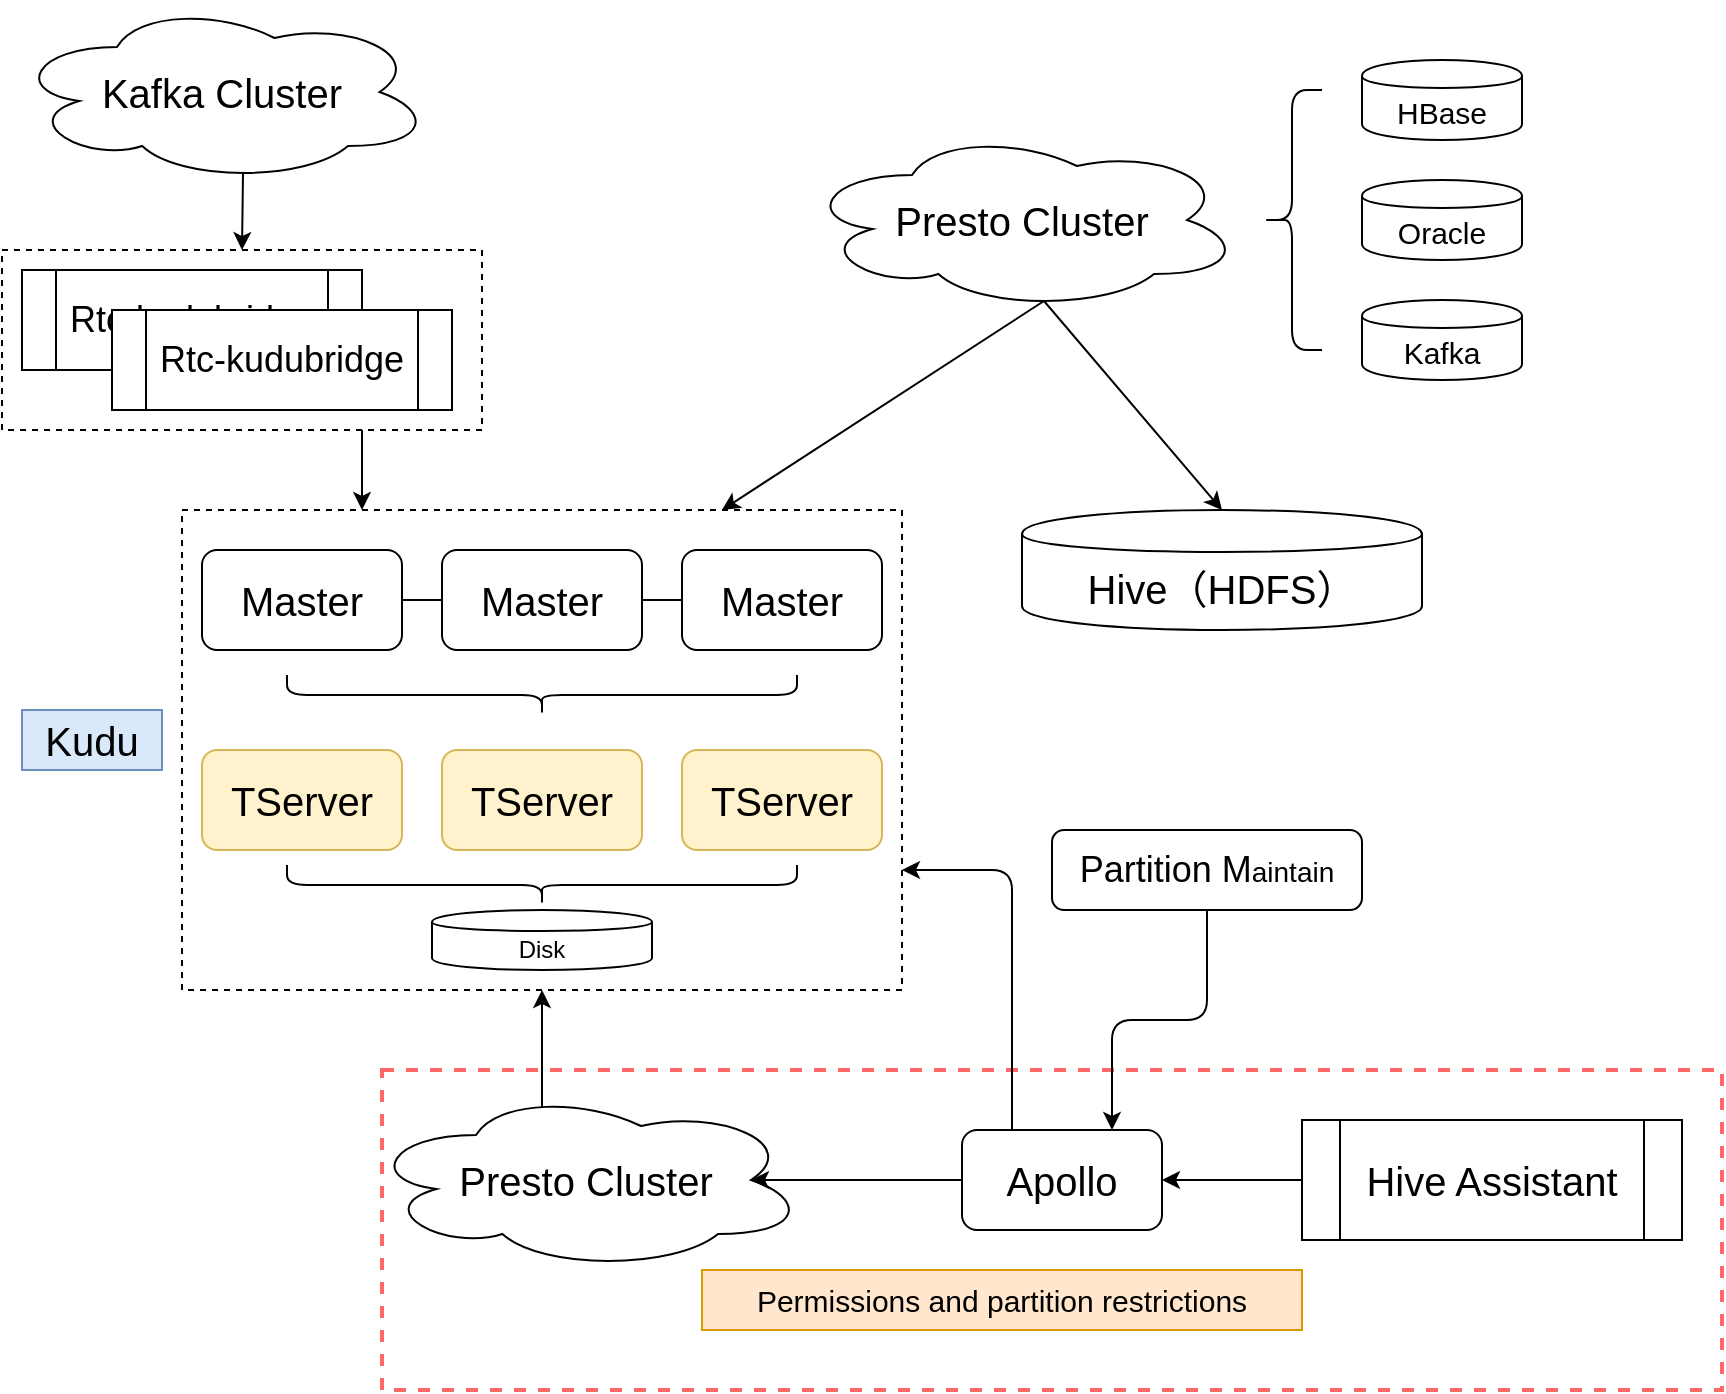 <mxfile version="13.0.9" type="github">
  <diagram id="33-8tKD1pAXIAg7gAdcv" name="第 1 页">
    <mxGraphModel dx="1038" dy="544" grid="1" gridSize="10" guides="1" tooltips="1" connect="1" arrows="1" fold="1" page="1" pageScale="1" pageWidth="1920" pageHeight="1200" math="0" shadow="0">
      <root>
        <mxCell id="0" />
        <mxCell id="1" parent="0" />
        <mxCell id="IiI1S-2rMs7hSp387NDn-43" value="" style="rounded=0;whiteSpace=wrap;html=1;fillColor=none;dashed=1;strokeColor=#FF6666;strokeWidth=2;" parent="1" vertex="1">
          <mxGeometry x="700" y="620" width="670" height="160" as="geometry" />
        </mxCell>
        <mxCell id="IiI1S-2rMs7hSp387NDn-5" value="" style="rounded=0;whiteSpace=wrap;html=1;fillColor=none;dashed=1;" parent="1" vertex="1">
          <mxGeometry x="510" y="210" width="240" height="90" as="geometry" />
        </mxCell>
        <mxCell id="IiI1S-2rMs7hSp387NDn-2" value="&lt;font style=&quot;font-size: 20px&quot;&gt;Kafka Cluster&lt;/font&gt;" style="ellipse;shape=cloud;whiteSpace=wrap;html=1;" parent="1" vertex="1">
          <mxGeometry x="515" y="86" width="210" height="90" as="geometry" />
        </mxCell>
        <mxCell id="IiI1S-2rMs7hSp387NDn-4" value="&lt;font style=&quot;font-size: 18px&quot;&gt;Rtc-kudubridge&lt;/font&gt;" style="shape=process;whiteSpace=wrap;html=1;backgroundOutline=1;" parent="1" vertex="1">
          <mxGeometry x="520" y="220" width="170" height="50" as="geometry" />
        </mxCell>
        <mxCell id="IiI1S-2rMs7hSp387NDn-6" value="" style="endArrow=classic;html=1;exitX=0.55;exitY=0.95;exitDx=0;exitDy=0;exitPerimeter=0;entryX=0.5;entryY=0;entryDx=0;entryDy=0;" parent="1" source="IiI1S-2rMs7hSp387NDn-2" target="IiI1S-2rMs7hSp387NDn-5" edge="1">
          <mxGeometry width="50" height="50" relative="1" as="geometry">
            <mxPoint x="850" y="190" as="sourcePoint" />
            <mxPoint x="900" y="140" as="targetPoint" />
          </mxGeometry>
        </mxCell>
        <mxCell id="IiI1S-2rMs7hSp387NDn-18" value="" style="endArrow=classic;html=1;exitX=0.75;exitY=1;exitDx=0;exitDy=0;entryX=0.25;entryY=0;entryDx=0;entryDy=0;" parent="1" source="IiI1S-2rMs7hSp387NDn-5" target="IiI1S-2rMs7hSp387NDn-16" edge="1">
          <mxGeometry width="50" height="50" relative="1" as="geometry">
            <mxPoint x="870" y="360" as="sourcePoint" />
            <mxPoint x="920" y="310" as="targetPoint" />
          </mxGeometry>
        </mxCell>
        <mxCell id="IiI1S-2rMs7hSp387NDn-19" value="&lt;font style=&quot;font-size: 18px&quot;&gt;Rtc-kudubridge&lt;/font&gt;" style="shape=process;whiteSpace=wrap;html=1;backgroundOutline=1;" parent="1" vertex="1">
          <mxGeometry x="565" y="240" width="170" height="50" as="geometry" />
        </mxCell>
        <mxCell id="IiI1S-2rMs7hSp387NDn-23" value="" style="group" parent="1" vertex="1" connectable="0">
          <mxGeometry x="600" y="340" width="360" height="240" as="geometry" />
        </mxCell>
        <mxCell id="IiI1S-2rMs7hSp387NDn-16" value="" style="rounded=0;whiteSpace=wrap;html=1;fillColor=none;dashed=1;" parent="IiI1S-2rMs7hSp387NDn-23" vertex="1">
          <mxGeometry width="360" height="240" as="geometry" />
        </mxCell>
        <mxCell id="IiI1S-2rMs7hSp387NDn-7" value="&lt;font style=&quot;font-size: 20px&quot;&gt;Master&lt;/font&gt;" style="rounded=1;whiteSpace=wrap;html=1;fillColor=#ffffff;" parent="IiI1S-2rMs7hSp387NDn-23" vertex="1">
          <mxGeometry x="10" y="20" width="100" height="50" as="geometry" />
        </mxCell>
        <mxCell id="IiI1S-2rMs7hSp387NDn-8" value="&lt;font style=&quot;font-size: 20px&quot;&gt;Master&lt;/font&gt;" style="rounded=1;whiteSpace=wrap;html=1;fillColor=#ffffff;" parent="IiI1S-2rMs7hSp387NDn-23" vertex="1">
          <mxGeometry x="130" y="20" width="100" height="50" as="geometry" />
        </mxCell>
        <mxCell id="IiI1S-2rMs7hSp387NDn-9" value="&lt;font style=&quot;font-size: 20px&quot;&gt;Master&lt;/font&gt;" style="rounded=1;whiteSpace=wrap;html=1;fillColor=#ffffff;" parent="IiI1S-2rMs7hSp387NDn-23" vertex="1">
          <mxGeometry x="250" y="20" width="100" height="50" as="geometry" />
        </mxCell>
        <mxCell id="IiI1S-2rMs7hSp387NDn-10" value="" style="endArrow=none;html=1;exitX=1;exitY=0.5;exitDx=0;exitDy=0;entryX=0;entryY=0.5;entryDx=0;entryDy=0;" parent="IiI1S-2rMs7hSp387NDn-23" source="IiI1S-2rMs7hSp387NDn-7" target="IiI1S-2rMs7hSp387NDn-8" edge="1">
          <mxGeometry width="50" height="50" relative="1" as="geometry">
            <mxPoint x="110" y="130" as="sourcePoint" />
            <mxPoint x="160" y="80" as="targetPoint" />
          </mxGeometry>
        </mxCell>
        <mxCell id="IiI1S-2rMs7hSp387NDn-11" value="" style="endArrow=none;html=1;exitX=1;exitY=0.5;exitDx=0;exitDy=0;entryX=0;entryY=0.5;entryDx=0;entryDy=0;" parent="IiI1S-2rMs7hSp387NDn-23" source="IiI1S-2rMs7hSp387NDn-8" target="IiI1S-2rMs7hSp387NDn-9" edge="1">
          <mxGeometry width="50" height="50" relative="1" as="geometry">
            <mxPoint x="240" y="150" as="sourcePoint" />
            <mxPoint x="290" y="100" as="targetPoint" />
          </mxGeometry>
        </mxCell>
        <mxCell id="IiI1S-2rMs7hSp387NDn-12" value="&lt;font style=&quot;font-size: 20px&quot;&gt;TServer&lt;/font&gt;" style="rounded=1;whiteSpace=wrap;html=1;fillColor=#fff2cc;strokeColor=#d6b656;" parent="IiI1S-2rMs7hSp387NDn-23" vertex="1">
          <mxGeometry x="10" y="120" width="100" height="50" as="geometry" />
        </mxCell>
        <mxCell id="IiI1S-2rMs7hSp387NDn-13" value="&lt;font style=&quot;font-size: 20px&quot;&gt;TServer&lt;/font&gt;" style="rounded=1;whiteSpace=wrap;html=1;fillColor=#fff2cc;strokeColor=#d6b656;" parent="IiI1S-2rMs7hSp387NDn-23" vertex="1">
          <mxGeometry x="130" y="120" width="100" height="50" as="geometry" />
        </mxCell>
        <mxCell id="IiI1S-2rMs7hSp387NDn-14" value="&lt;font style=&quot;font-size: 20px&quot;&gt;TServer&lt;/font&gt;" style="rounded=1;whiteSpace=wrap;html=1;fillColor=#fff2cc;strokeColor=#d6b656;" parent="IiI1S-2rMs7hSp387NDn-23" vertex="1">
          <mxGeometry x="250" y="120" width="100" height="50" as="geometry" />
        </mxCell>
        <mxCell id="IiI1S-2rMs7hSp387NDn-15" value="" style="shape=curlyBracket;whiteSpace=wrap;html=1;rounded=1;fillColor=#ffffff;rotation=-90;" parent="IiI1S-2rMs7hSp387NDn-23" vertex="1">
          <mxGeometry x="170" y="-35" width="20" height="255" as="geometry" />
        </mxCell>
        <mxCell id="IiI1S-2rMs7hSp387NDn-20" value="Disk" style="shape=cylinder;whiteSpace=wrap;html=1;boundedLbl=1;backgroundOutline=1;fillColor=#ffffff;" parent="IiI1S-2rMs7hSp387NDn-23" vertex="1">
          <mxGeometry x="125" y="200" width="110" height="30" as="geometry" />
        </mxCell>
        <mxCell id="IiI1S-2rMs7hSp387NDn-22" value="" style="shape=curlyBracket;whiteSpace=wrap;html=1;rounded=1;fillColor=#ffffff;rotation=-90;" parent="IiI1S-2rMs7hSp387NDn-23" vertex="1">
          <mxGeometry x="170" y="60" width="20" height="255" as="geometry" />
        </mxCell>
        <mxCell id="IiI1S-2rMs7hSp387NDn-24" value="&lt;font style=&quot;font-size: 20px&quot;&gt;Presto Cluster&lt;/font&gt;" style="ellipse;shape=cloud;whiteSpace=wrap;html=1;fillColor=#ffffff;" parent="1" vertex="1">
          <mxGeometry x="910" y="150" width="220" height="90" as="geometry" />
        </mxCell>
        <mxCell id="IiI1S-2rMs7hSp387NDn-25" value="" style="endArrow=classic;html=1;exitX=0.55;exitY=0.95;exitDx=0;exitDy=0;exitPerimeter=0;entryX=0.75;entryY=0;entryDx=0;entryDy=0;" parent="1" source="IiI1S-2rMs7hSp387NDn-24" target="IiI1S-2rMs7hSp387NDn-16" edge="1">
          <mxGeometry width="50" height="50" relative="1" as="geometry">
            <mxPoint x="1110" y="380" as="sourcePoint" />
            <mxPoint x="1160" y="330" as="targetPoint" />
          </mxGeometry>
        </mxCell>
        <mxCell id="IiI1S-2rMs7hSp387NDn-26" value="&lt;font style=&quot;font-size: 20px&quot;&gt;Hive（HDFS）&lt;/font&gt;" style="shape=cylinder;whiteSpace=wrap;html=1;boundedLbl=1;backgroundOutline=1;fillColor=#ffffff;" parent="1" vertex="1">
          <mxGeometry x="1020" y="340" width="200" height="60" as="geometry" />
        </mxCell>
        <mxCell id="IiI1S-2rMs7hSp387NDn-27" value="" style="endArrow=classic;html=1;exitX=0.55;exitY=0.95;exitDx=0;exitDy=0;exitPerimeter=0;entryX=0.5;entryY=0;entryDx=0;entryDy=0;" parent="1" source="IiI1S-2rMs7hSp387NDn-24" target="IiI1S-2rMs7hSp387NDn-26" edge="1">
          <mxGeometry width="50" height="50" relative="1" as="geometry">
            <mxPoint x="1260" y="270" as="sourcePoint" />
            <mxPoint x="1310" y="220" as="targetPoint" />
          </mxGeometry>
        </mxCell>
        <mxCell id="IiI1S-2rMs7hSp387NDn-28" value="&lt;font style=&quot;font-size: 15px&quot;&gt;HBase&lt;/font&gt;" style="shape=cylinder;whiteSpace=wrap;html=1;boundedLbl=1;backgroundOutline=1;fillColor=#ffffff;" parent="1" vertex="1">
          <mxGeometry x="1190" y="115" width="80" height="40" as="geometry" />
        </mxCell>
        <mxCell id="IiI1S-2rMs7hSp387NDn-29" value="&lt;font style=&quot;font-size: 15px&quot;&gt;Oracle&lt;/font&gt;" style="shape=cylinder;whiteSpace=wrap;html=1;boundedLbl=1;backgroundOutline=1;fillColor=#ffffff;" parent="1" vertex="1">
          <mxGeometry x="1190" y="175" width="80" height="40" as="geometry" />
        </mxCell>
        <mxCell id="IiI1S-2rMs7hSp387NDn-33" value="&lt;font style=&quot;font-size: 15px&quot;&gt;Kafka&lt;/font&gt;" style="shape=cylinder;whiteSpace=wrap;html=1;boundedLbl=1;backgroundOutline=1;fillColor=#ffffff;" parent="1" vertex="1">
          <mxGeometry x="1190" y="235" width="80" height="40" as="geometry" />
        </mxCell>
        <mxCell id="IiI1S-2rMs7hSp387NDn-34" value="" style="shape=curlyBracket;whiteSpace=wrap;html=1;rounded=1;fillColor=#ffffff;" parent="1" vertex="1">
          <mxGeometry x="1140" y="130" width="30" height="130" as="geometry" />
        </mxCell>
        <mxCell id="IiI1S-2rMs7hSp387NDn-35" value="&lt;font style=&quot;font-size: 20px&quot;&gt;Kudu&lt;/font&gt;" style="text;html=1;strokeColor=#6c8ebf;fillColor=#dae8fc;align=center;verticalAlign=middle;whiteSpace=wrap;rounded=0;" parent="1" vertex="1">
          <mxGeometry x="520" y="440" width="70" height="30" as="geometry" />
        </mxCell>
        <mxCell id="IiI1S-2rMs7hSp387NDn-36" value="&lt;font style=&quot;font-size: 20px&quot;&gt;Presto Cluster&lt;/font&gt;" style="ellipse;shape=cloud;whiteSpace=wrap;html=1;fillColor=#ffffff;" parent="1" vertex="1">
          <mxGeometry x="692" y="630" width="220" height="90" as="geometry" />
        </mxCell>
        <mxCell id="IiI1S-2rMs7hSp387NDn-37" value="&lt;font style=&quot;font-size: 20px&quot;&gt;Apollo&lt;/font&gt;" style="rounded=1;whiteSpace=wrap;html=1;fillColor=#ffffff;" parent="1" vertex="1">
          <mxGeometry x="990" y="650" width="100" height="50" as="geometry" />
        </mxCell>
        <mxCell id="IiI1S-2rMs7hSp387NDn-38" value="" style="endArrow=classic;html=1;exitX=0.4;exitY=0.1;exitDx=0;exitDy=0;exitPerimeter=0;entryX=0.5;entryY=1;entryDx=0;entryDy=0;" parent="1" source="IiI1S-2rMs7hSp387NDn-36" target="IiI1S-2rMs7hSp387NDn-16" edge="1">
          <mxGeometry width="50" height="50" relative="1" as="geometry">
            <mxPoint x="790" y="830" as="sourcePoint" />
            <mxPoint x="840" y="780" as="targetPoint" />
          </mxGeometry>
        </mxCell>
        <mxCell id="IiI1S-2rMs7hSp387NDn-39" value="" style="endArrow=classic;html=1;entryX=0.875;entryY=0.5;entryDx=0;entryDy=0;entryPerimeter=0;exitX=0;exitY=0.5;exitDx=0;exitDy=0;" parent="1" source="IiI1S-2rMs7hSp387NDn-37" target="IiI1S-2rMs7hSp387NDn-36" edge="1">
          <mxGeometry width="50" height="50" relative="1" as="geometry">
            <mxPoint x="940" y="780" as="sourcePoint" />
            <mxPoint x="990" y="730" as="targetPoint" />
          </mxGeometry>
        </mxCell>
        <mxCell id="IiI1S-2rMs7hSp387NDn-40" value="&lt;font style=&quot;font-size: 20px&quot;&gt;Hive Assistant&lt;/font&gt;" style="shape=process;whiteSpace=wrap;html=1;backgroundOutline=1;fillColor=#ffffff;" parent="1" vertex="1">
          <mxGeometry x="1160" y="645" width="190" height="60" as="geometry" />
        </mxCell>
        <mxCell id="IiI1S-2rMs7hSp387NDn-41" value="" style="endArrow=classic;html=1;exitX=0;exitY=0.5;exitDx=0;exitDy=0;entryX=1;entryY=0.5;entryDx=0;entryDy=0;" parent="1" source="IiI1S-2rMs7hSp387NDn-40" target="IiI1S-2rMs7hSp387NDn-37" edge="1">
          <mxGeometry width="50" height="50" relative="1" as="geometry">
            <mxPoint x="1000" y="810" as="sourcePoint" />
            <mxPoint x="1050" y="760" as="targetPoint" />
          </mxGeometry>
        </mxCell>
        <mxCell id="IiI1S-2rMs7hSp387NDn-42" value="&lt;font style=&quot;font-size: 15px&quot;&gt;Permissions and partition restrictions&lt;/font&gt;" style="text;html=1;strokeColor=#d79b00;fillColor=#ffe6cc;align=center;verticalAlign=middle;whiteSpace=wrap;rounded=0;" parent="1" vertex="1">
          <mxGeometry x="860" y="720" width="300" height="30" as="geometry" />
        </mxCell>
        <mxCell id="xgc5zKed_omzo67c4VnX-1" value="&lt;font style=&quot;font-size: 18px&quot;&gt;Partition M&lt;/font&gt;&lt;span style=&quot;font-family: &amp;#34;microsoft yahei&amp;#34; , &amp;#34;arial&amp;#34; , &amp;#34;helvetica&amp;#34; , sans-serif ; font-size: 14px ; text-align: left ; background-color: rgb(255 , 255 , 255)&quot;&gt;aintain&lt;/span&gt;" style="rounded=1;whiteSpace=wrap;html=1;" vertex="1" parent="1">
          <mxGeometry x="1035" y="500" width="155" height="40" as="geometry" />
        </mxCell>
        <mxCell id="xgc5zKed_omzo67c4VnX-3" value="" style="edgeStyle=elbowEdgeStyle;elbow=vertical;endArrow=classic;html=1;entryX=0.75;entryY=0;entryDx=0;entryDy=0;exitX=0.5;exitY=1;exitDx=0;exitDy=0;" edge="1" parent="1" source="xgc5zKed_omzo67c4VnX-1" target="IiI1S-2rMs7hSp387NDn-37">
          <mxGeometry width="50" height="50" relative="1" as="geometry">
            <mxPoint x="1180" y="580" as="sourcePoint" />
            <mxPoint x="1130" y="550" as="targetPoint" />
          </mxGeometry>
        </mxCell>
        <mxCell id="xgc5zKed_omzo67c4VnX-5" value="" style="edgeStyle=elbowEdgeStyle;elbow=vertical;endArrow=classic;html=1;entryX=1;entryY=0.75;entryDx=0;entryDy=0;exitX=0.25;exitY=0;exitDx=0;exitDy=0;" edge="1" parent="1" source="IiI1S-2rMs7hSp387NDn-37" target="IiI1S-2rMs7hSp387NDn-16">
          <mxGeometry width="50" height="50" relative="1" as="geometry">
            <mxPoint x="990" y="590" as="sourcePoint" />
            <mxPoint x="1040" y="540" as="targetPoint" />
            <Array as="points">
              <mxPoint x="1000" y="520" />
            </Array>
          </mxGeometry>
        </mxCell>
      </root>
    </mxGraphModel>
  </diagram>
</mxfile>
